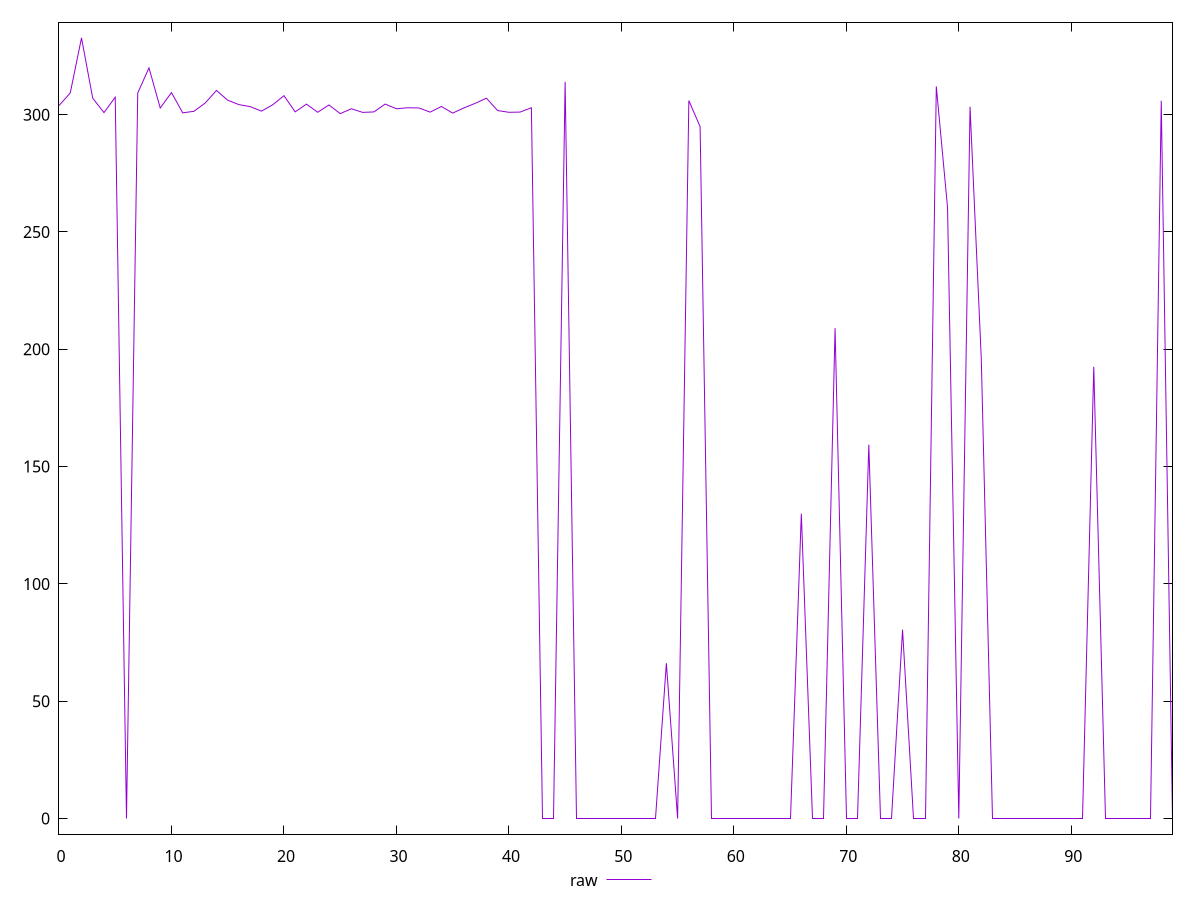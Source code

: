 reset

$raw <<EOF
0 303.876
1 309.216
2 332.70799999999997
3 306.988
4 300.88
5 307.42
6 0
7 309.224
8 319.928
9 302.834
10 309.398
11 300.778
12 301.424
13 304.962
14 310.312
15 306.144
16 304.274
17 303.412
18 301.504
19 304.188
20 308.088
21 301.188
22 304.486
23 301.02
24 304.136
25 300.432
26 302.508
27 300.966
28 301.164
29 304.508
30 302.514
31 302.932
32 302.848
33 301.08
34 303.48
35 300.664
36 302.88
37 304.812
38 307.014
39 301.734
40 301.004
41 301.098
42 302.948
43 0
44 0
45 313.998
46 0
47 0
48 0
49 0
50 0
51 0
52 0
53 0
54 66.19500002264977
55 0
56 305.996
57 294.8630000054836
58 0
59 0
60 0
61 0
62 0
63 0
64 0
65 0
66 129.91899999976158
67 0
68 0
69 209.0160000026226
70 0
71 0
72 159.3260000050068
73 0
74 0
75 80.47900000214577
76 0
77 0
78 312.03
79 260.37099999189377
80 0
81 303.372
82 195.94600000977516
83 0
84 0
85 0
86 0
87 0
88 0
89 0
90 0
91 0
92 192.54199999570847
93 0
94 0
95 0
96 0
97 0
98 305.926
99 0
EOF

set key outside below
set xrange [0:99]
set yrange [-6.654159999999999:339.36215999999996]
set trange [-6.654159999999999:339.36215999999996]
set terminal svg size 640, 500 enhanced background rgb 'white'
set output "report_00022_2021-02-20T12:08:46.964Z/uses-rel-preconnect/samples/pages/raw/values.svg"

plot $raw title "raw" with line

reset
